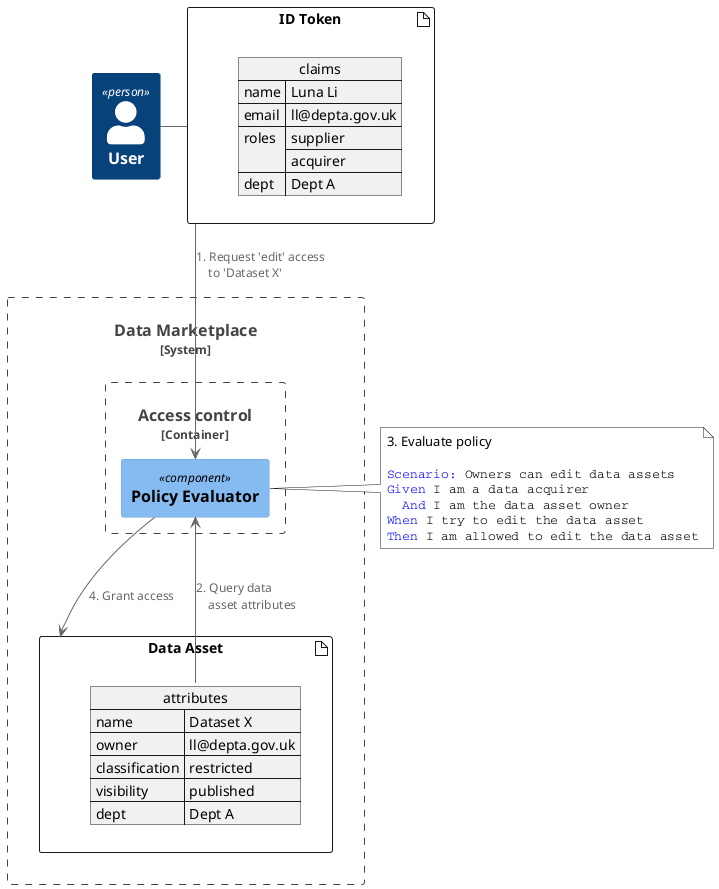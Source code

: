 @startuml dm-c4-dynamic-abac
!include <C4/C4_Dynamic>
skinparam noteTextAlignment left
<style>
note {
  MaximumWidth 500
  FontName courier
  BackgroundColor white
}
</style>

Person(user, "User")
artifact "ID Token" as id {
  json claims {
    "name":"Luna Li",
    "email":"ll@depta.gov.uk",
    "roles": ["supplier", "acquirer"],
    "dept":"Dept A"
  }
}

System_Boundary(dm, "Data Marketplace") {
  Container_Boundary(acc, "Access control") {
    Component(policy,"Policy Evaluator")
  }

  artifact "Data Asset" as asset {
    json "attributes" as attr {
      "name": "Dataset X",
      "owner": "ll@depta.gov.uk",
      "classification": "restricted",
      "visibility": "published",
      "dept": "Dept A"
    }
  }
}

note as n1
   <font:normal>3. Evaluate policy</font>

   <color:blue>Scenario:</color> Owners can edit data assets
   <color:blue>Given</color> I am a data acquirer
   <color:blue>  And</color> I am the data asset owner
   <color:blue>When</color> I try to edit the data asset
   <color:blue>Then</color> I am allowed to edit the data asset
endnote

user - id
id --> policy : 1. Request 'edit' access\l    to 'Dataset X'
policy <-- attr : 2. Query data\l    asset attributes
policy - n1
policy --> asset : 4. Grant access

@enduml